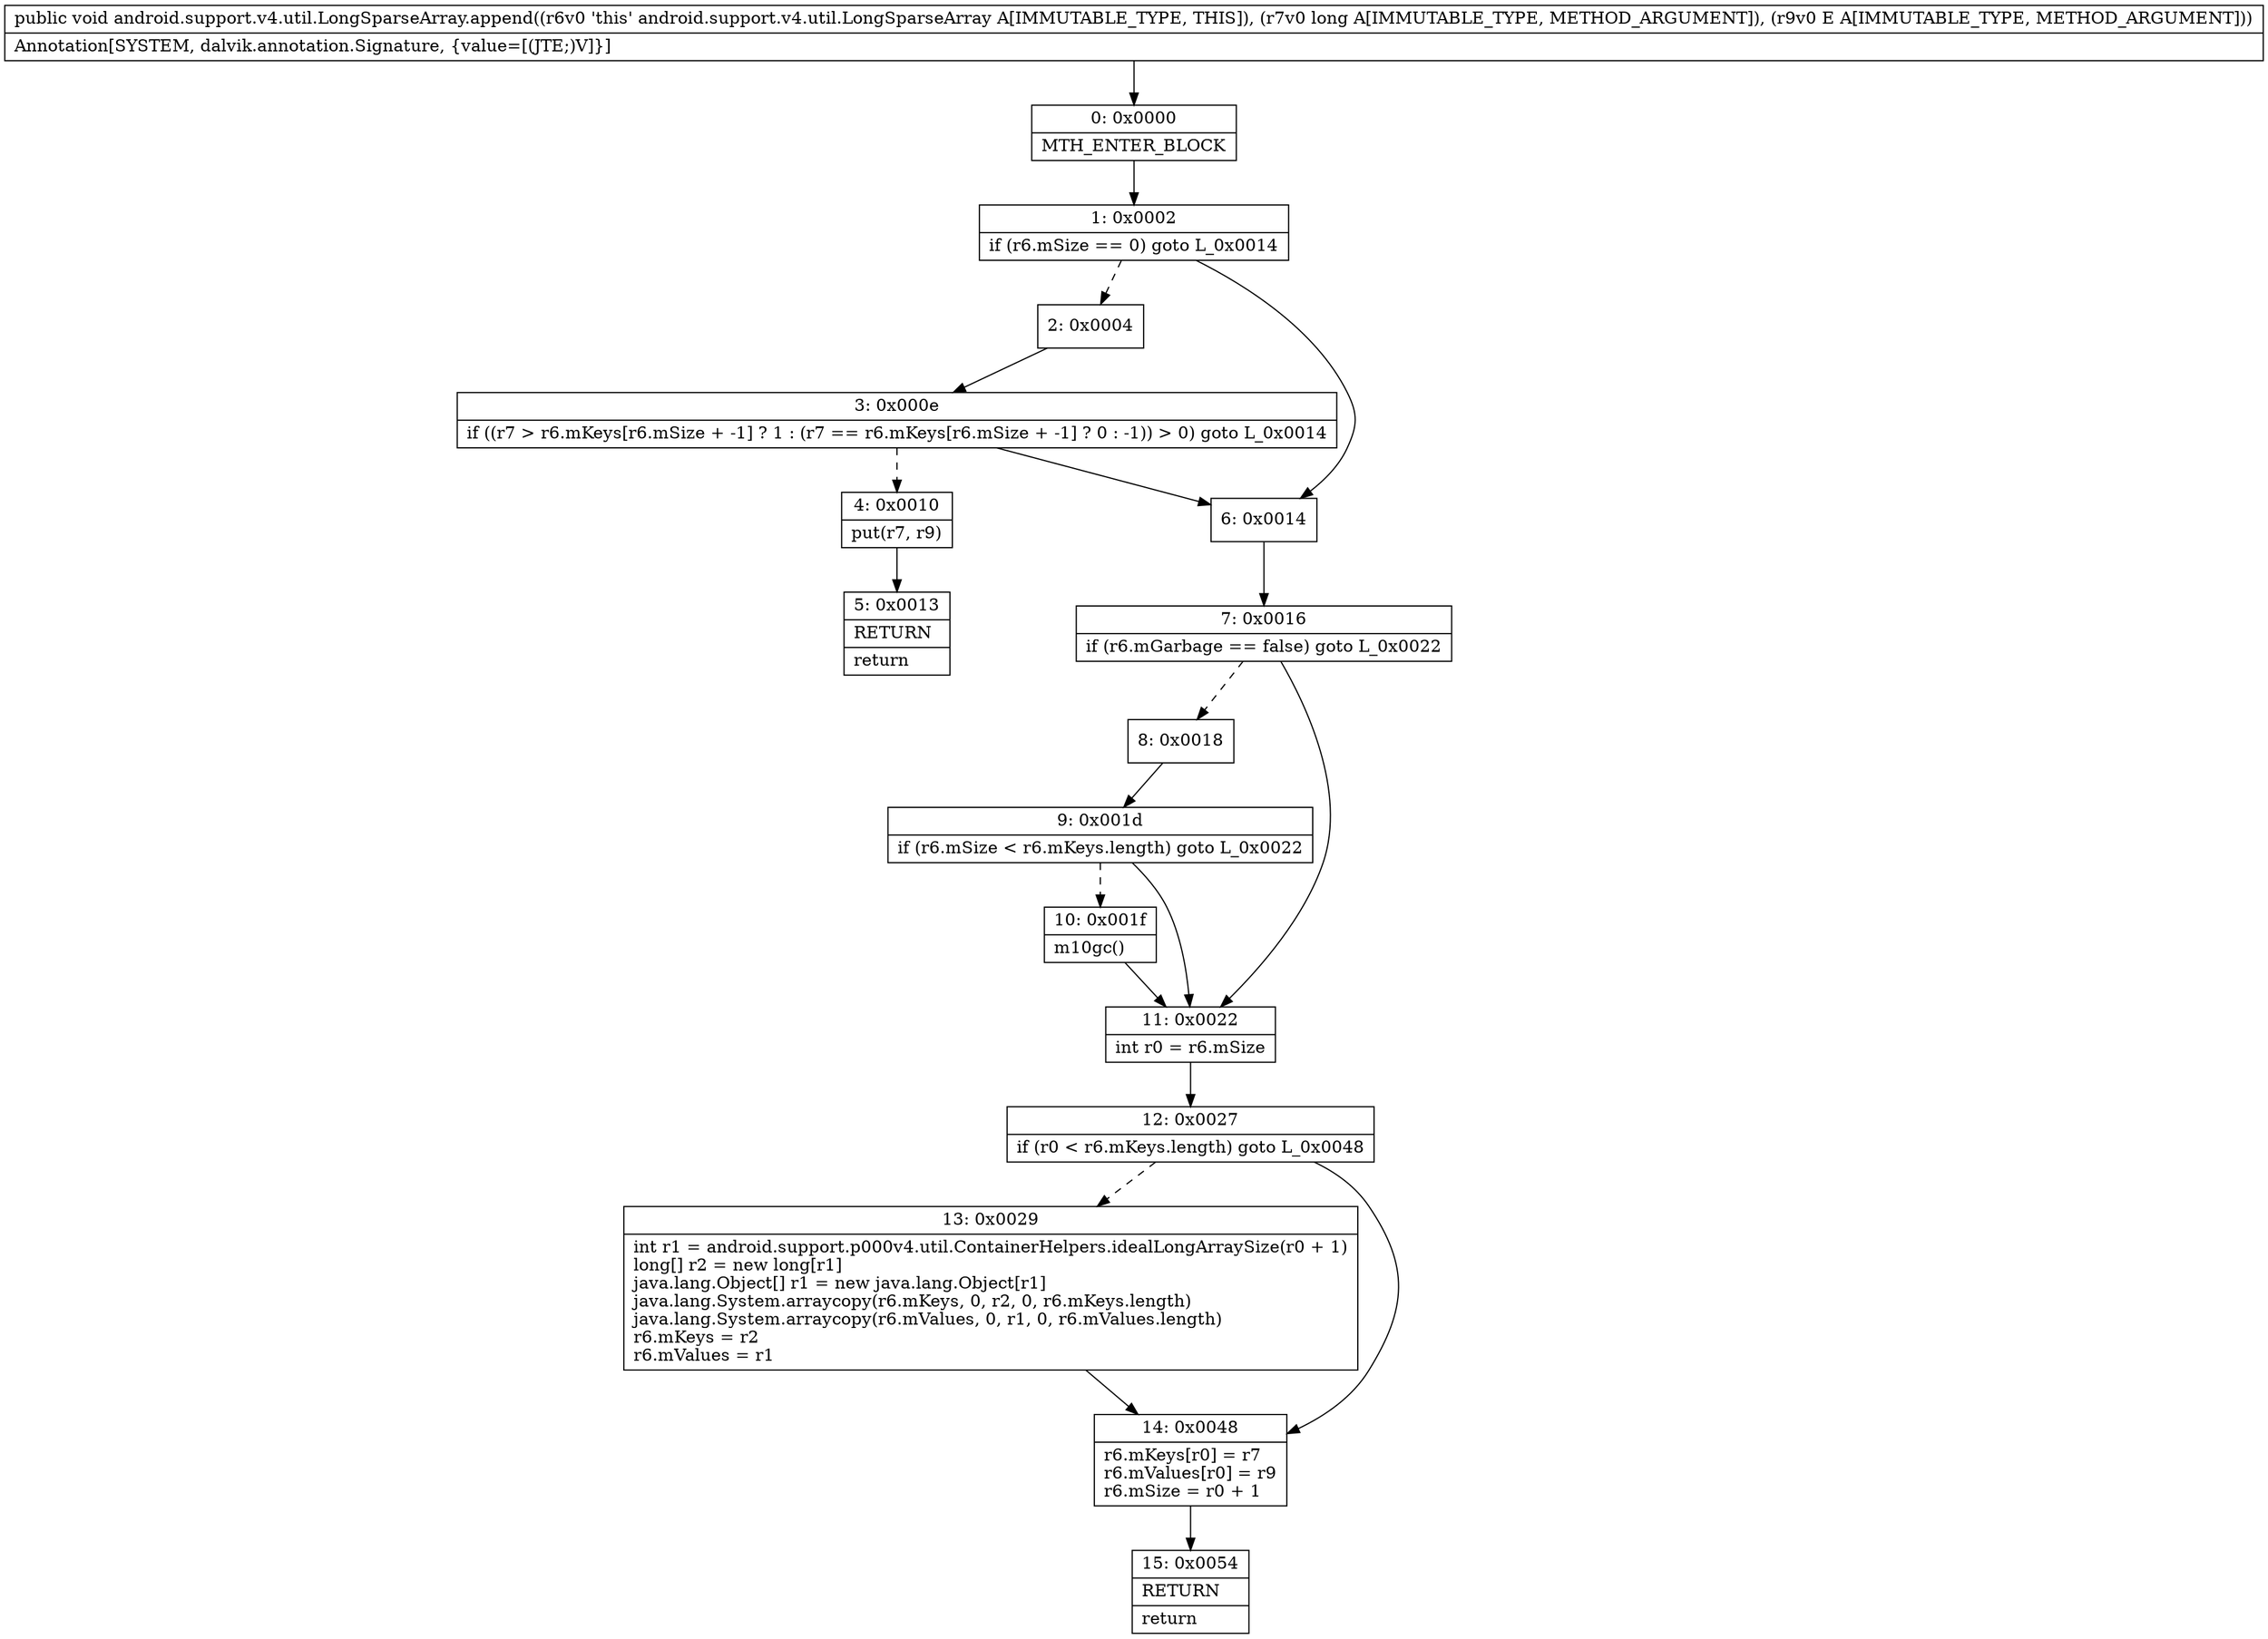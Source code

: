 digraph "CFG forandroid.support.v4.util.LongSparseArray.append(JLjava\/lang\/Object;)V" {
Node_0 [shape=record,label="{0\:\ 0x0000|MTH_ENTER_BLOCK\l}"];
Node_1 [shape=record,label="{1\:\ 0x0002|if (r6.mSize == 0) goto L_0x0014\l}"];
Node_2 [shape=record,label="{2\:\ 0x0004}"];
Node_3 [shape=record,label="{3\:\ 0x000e|if ((r7 \> r6.mKeys[r6.mSize + \-1] ? 1 : (r7 == r6.mKeys[r6.mSize + \-1] ? 0 : \-1)) \> 0) goto L_0x0014\l}"];
Node_4 [shape=record,label="{4\:\ 0x0010|put(r7, r9)\l}"];
Node_5 [shape=record,label="{5\:\ 0x0013|RETURN\l|return\l}"];
Node_6 [shape=record,label="{6\:\ 0x0014}"];
Node_7 [shape=record,label="{7\:\ 0x0016|if (r6.mGarbage == false) goto L_0x0022\l}"];
Node_8 [shape=record,label="{8\:\ 0x0018}"];
Node_9 [shape=record,label="{9\:\ 0x001d|if (r6.mSize \< r6.mKeys.length) goto L_0x0022\l}"];
Node_10 [shape=record,label="{10\:\ 0x001f|m10gc()\l}"];
Node_11 [shape=record,label="{11\:\ 0x0022|int r0 = r6.mSize\l}"];
Node_12 [shape=record,label="{12\:\ 0x0027|if (r0 \< r6.mKeys.length) goto L_0x0048\l}"];
Node_13 [shape=record,label="{13\:\ 0x0029|int r1 = android.support.p000v4.util.ContainerHelpers.idealLongArraySize(r0 + 1)\llong[] r2 = new long[r1]\ljava.lang.Object[] r1 = new java.lang.Object[r1]\ljava.lang.System.arraycopy(r6.mKeys, 0, r2, 0, r6.mKeys.length)\ljava.lang.System.arraycopy(r6.mValues, 0, r1, 0, r6.mValues.length)\lr6.mKeys = r2\lr6.mValues = r1\l}"];
Node_14 [shape=record,label="{14\:\ 0x0048|r6.mKeys[r0] = r7\lr6.mValues[r0] = r9\lr6.mSize = r0 + 1\l}"];
Node_15 [shape=record,label="{15\:\ 0x0054|RETURN\l|return\l}"];
MethodNode[shape=record,label="{public void android.support.v4.util.LongSparseArray.append((r6v0 'this' android.support.v4.util.LongSparseArray A[IMMUTABLE_TYPE, THIS]), (r7v0 long A[IMMUTABLE_TYPE, METHOD_ARGUMENT]), (r9v0 E A[IMMUTABLE_TYPE, METHOD_ARGUMENT]))  | Annotation[SYSTEM, dalvik.annotation.Signature, \{value=[(JTE;)V]\}]\l}"];
MethodNode -> Node_0;
Node_0 -> Node_1;
Node_1 -> Node_2[style=dashed];
Node_1 -> Node_6;
Node_2 -> Node_3;
Node_3 -> Node_4[style=dashed];
Node_3 -> Node_6;
Node_4 -> Node_5;
Node_6 -> Node_7;
Node_7 -> Node_8[style=dashed];
Node_7 -> Node_11;
Node_8 -> Node_9;
Node_9 -> Node_10[style=dashed];
Node_9 -> Node_11;
Node_10 -> Node_11;
Node_11 -> Node_12;
Node_12 -> Node_13[style=dashed];
Node_12 -> Node_14;
Node_13 -> Node_14;
Node_14 -> Node_15;
}

